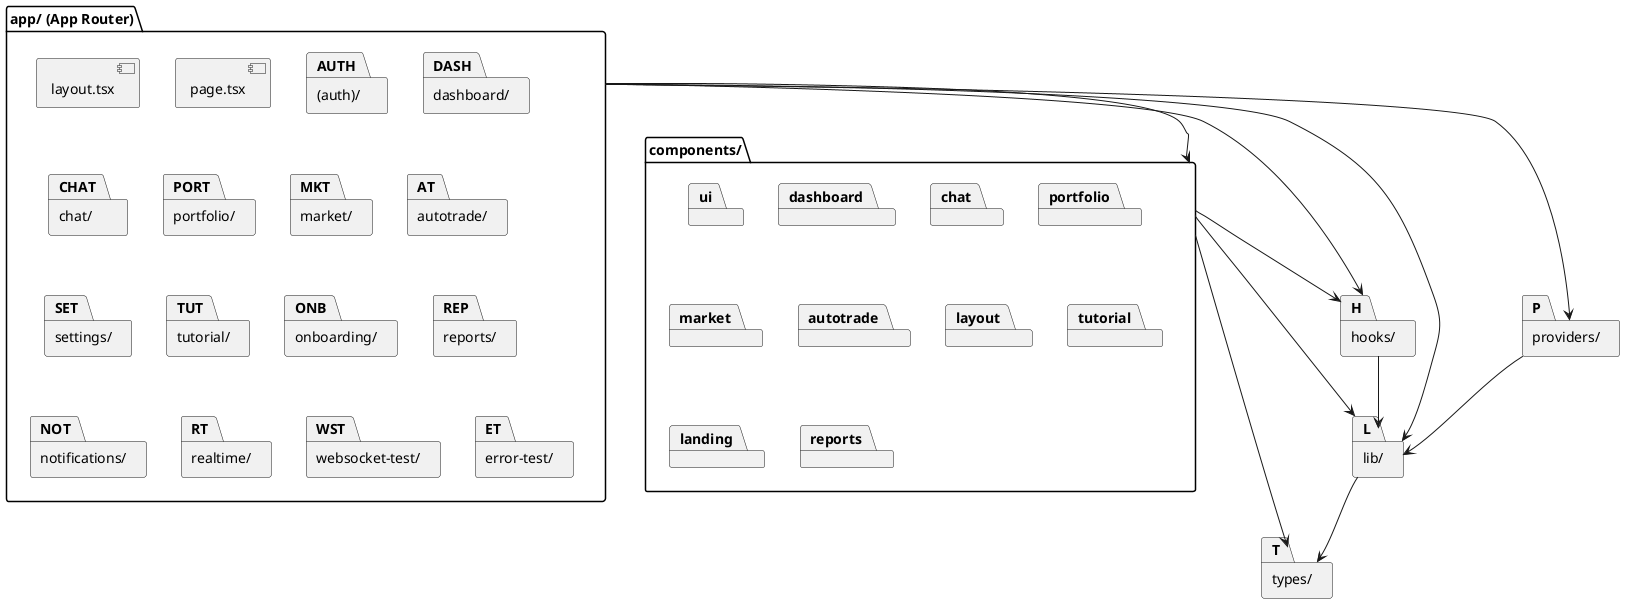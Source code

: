 @startuml
package "app/ (App Router)" as APP {
  [layout.tsx]
  [page.tsx]
  package "(auth)/" as AUTH
  package "dashboard/" as DASH
  package "chat/" as CHAT
  package "portfolio/" as PORT
  package "market/" as MKT
  package "autotrade/" as AT
  package "settings/" as SET
  package "tutorial/" as TUT
  package "onboarding/" as ONB
  package "reports/" as REP
  package "notifications/" as NOT
  package "realtime/" as RT
  package "websocket-test/" as WST
  package "error-test/" as ET
}

package "components/" as C {
  package ui
  package dashboard
  package chat
  package portfolio
  package market
  package autotrade
  package layout
  package tutorial
  package landing
  package reports
}

package "hooks/" as H
package "lib/" as L
package "providers/" as P
package "types/" as T

APP --> C
APP --> H
APP --> L
APP --> P
C --> H
C --> L
C --> T
H --> L
P --> L
L --> T
@enduml
